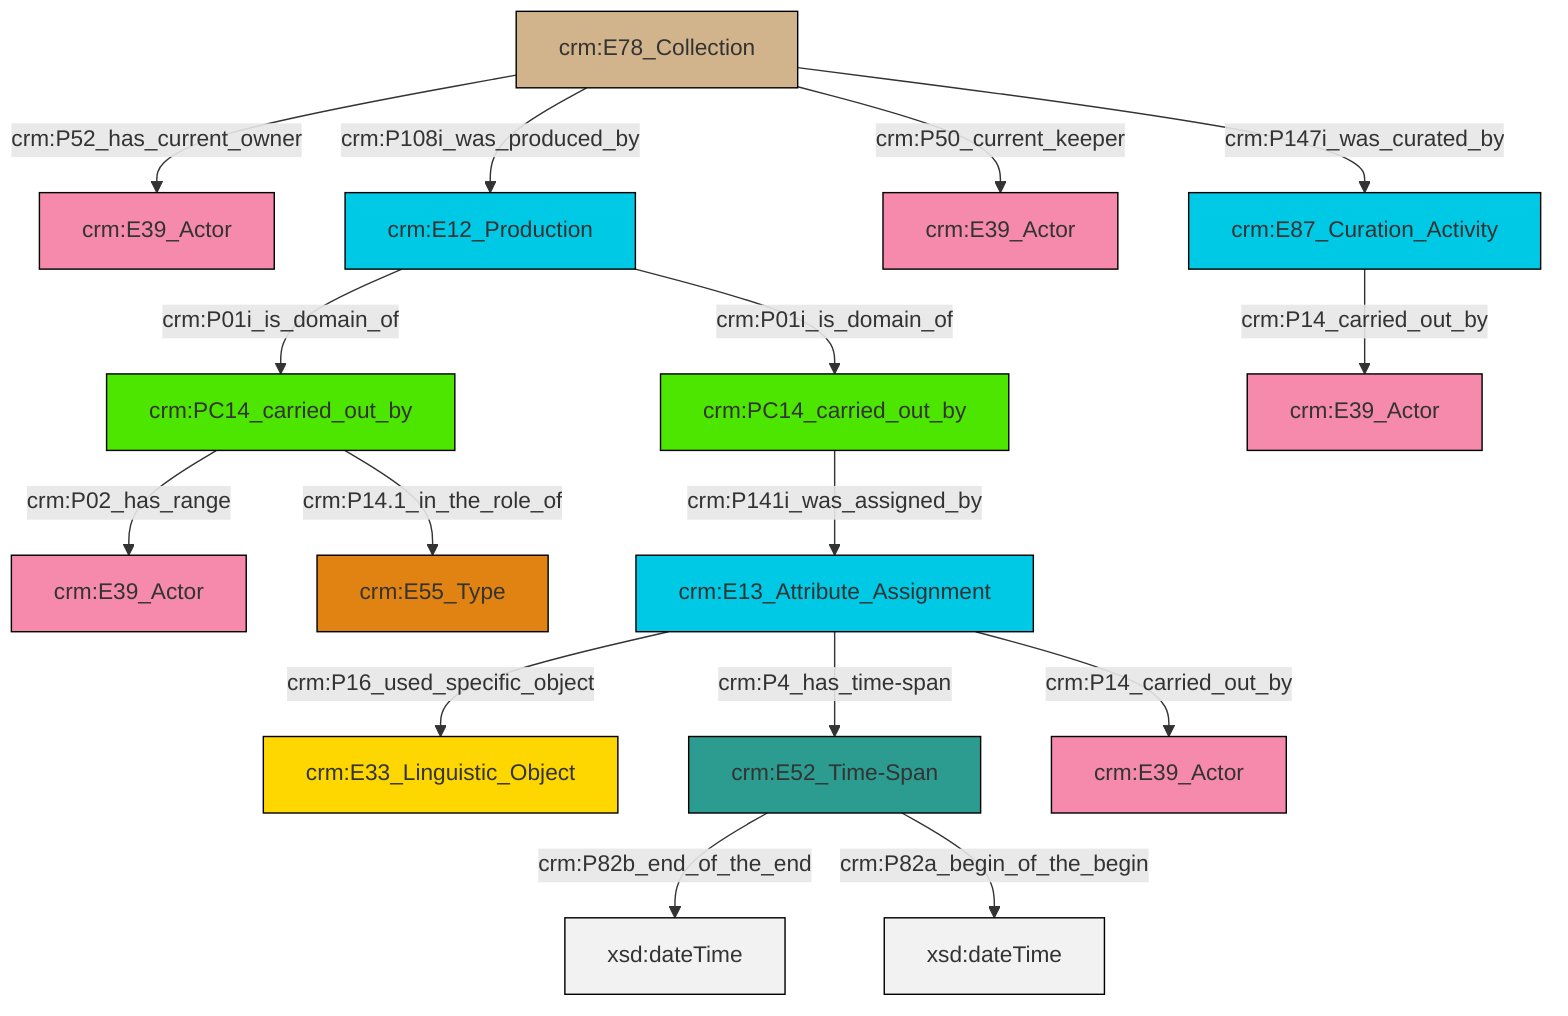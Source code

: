 graph TD
classDef Literal fill:#f2f2f2,stroke:#000000;
classDef CRM_Entity fill:#FFFFFF,stroke:#000000;
classDef Temporal_Entity fill:#00C9E6, stroke:#000000;
classDef Type fill:#E18312, stroke:#000000;
classDef Time-Span fill:#2C9C91, stroke:#000000;
classDef Appellation fill:#FFEB7F, stroke:#000000;
classDef Place fill:#008836, stroke:#000000;
classDef Persistent_Item fill:#B266B2, stroke:#000000;
classDef Conceptual_Object fill:#FFD700, stroke:#000000;
classDef Physical_Thing fill:#D2B48C, stroke:#000000;
classDef Actor fill:#f58aad, stroke:#000000;
classDef PC_Classes fill:#4ce600, stroke:#000000;
classDef Multi fill:#cccccc,stroke:#000000;

4["crm:E52_Time-Span"]:::Time-Span -->|crm:P82b_end_of_the_end| 5[xsd:dateTime]:::Literal
6["crm:E13_Attribute_Assignment"]:::Temporal_Entity -->|crm:P16_used_specific_object| 7["crm:E33_Linguistic_Object"]:::Conceptual_Object
0["crm:E12_Production"]:::Temporal_Entity -->|crm:P01i_is_domain_of| 8["crm:PC14_carried_out_by"]:::PC_Classes
8["crm:PC14_carried_out_by"]:::PC_Classes -->|crm:P02_has_range| 9["crm:E39_Actor"]:::Actor
11["crm:E78_Collection"]:::Physical_Thing -->|crm:P52_has_current_owner| 12["crm:E39_Actor"]:::Actor
11["crm:E78_Collection"]:::Physical_Thing -->|crm:P108i_was_produced_by| 0["crm:E12_Production"]:::Temporal_Entity
11["crm:E78_Collection"]:::Physical_Thing -->|crm:P50_current_keeper| 14["crm:E39_Actor"]:::Actor
0["crm:E12_Production"]:::Temporal_Entity -->|crm:P01i_is_domain_of| 15["crm:PC14_carried_out_by"]:::PC_Classes
4["crm:E52_Time-Span"]:::Time-Span -->|crm:P82a_begin_of_the_begin| 16[xsd:dateTime]:::Literal
6["crm:E13_Attribute_Assignment"]:::Temporal_Entity -->|crm:P4_has_time-span| 4["crm:E52_Time-Span"]:::Time-Span
22["crm:E87_Curation_Activity"]:::Temporal_Entity -->|crm:P14_carried_out_by| 25["crm:E39_Actor"]:::Actor
8["crm:PC14_carried_out_by"]:::PC_Classes -->|crm:P14.1_in_the_role_of| 2["crm:E55_Type"]:::Type
11["crm:E78_Collection"]:::Physical_Thing -->|crm:P147i_was_curated_by| 22["crm:E87_Curation_Activity"]:::Temporal_Entity
6["crm:E13_Attribute_Assignment"]:::Temporal_Entity -->|crm:P14_carried_out_by| 17["crm:E39_Actor"]:::Actor
15["crm:PC14_carried_out_by"]:::PC_Classes -->|crm:P141i_was_assigned_by| 6["crm:E13_Attribute_Assignment"]:::Temporal_Entity